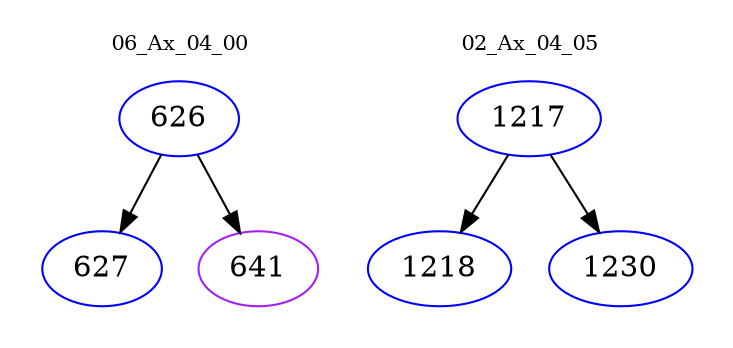 digraph{
subgraph cluster_0 {
color = white
label = "06_Ax_04_00";
fontsize=10;
T0_626 [label="626", color="blue"]
T0_626 -> T0_627 [color="black"]
T0_627 [label="627", color="blue"]
T0_626 -> T0_641 [color="black"]
T0_641 [label="641", color="purple"]
}
subgraph cluster_1 {
color = white
label = "02_Ax_04_05";
fontsize=10;
T1_1217 [label="1217", color="blue"]
T1_1217 -> T1_1218 [color="black"]
T1_1218 [label="1218", color="blue"]
T1_1217 -> T1_1230 [color="black"]
T1_1230 [label="1230", color="blue"]
}
}
